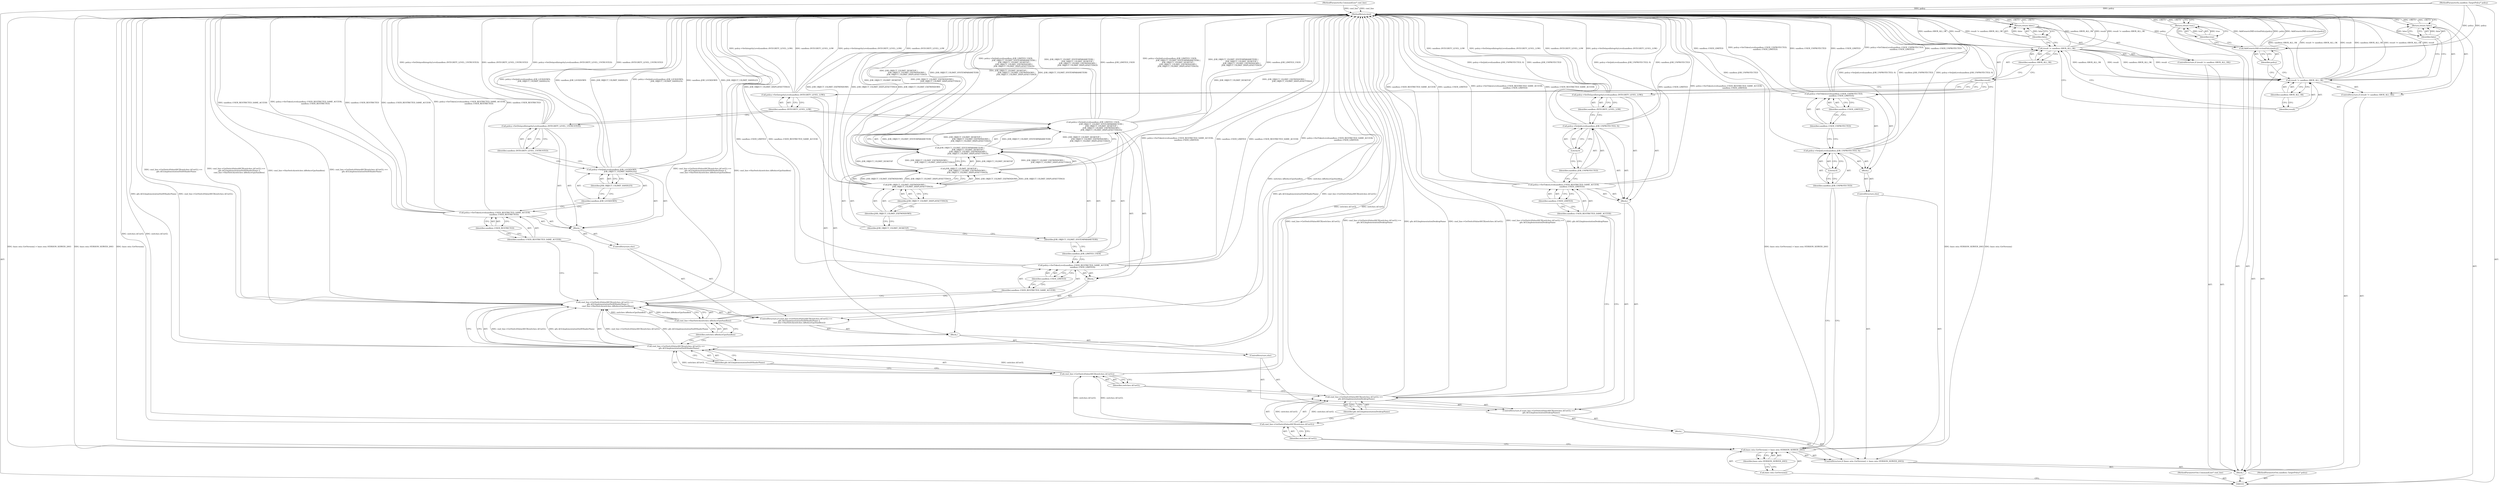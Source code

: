 digraph "0_Chrome_48fae61b8a6c9b741f001d478c595b6c7c0af4d9" {
"1000185" [label="(MethodReturn,bool)"];
"1000104" [label="(MethodParameterIn,CommandLine* cmd_line)"];
"1000251" [label="(MethodParameterOut,CommandLine* cmd_line)"];
"1000105" [label="(MethodParameterIn,sandbox::TargetPolicy* policy)"];
"1000252" [label="(MethodParameterOut,sandbox::TargetPolicy* policy)"];
"1000106" [label="(Block,)"];
"1000127" [label="(Block,)"];
"1000126" [label="(ControlStructure,else)"];
"1000129" [label="(Call,cmd_line->GetSwitchValueASCII(switches::kUseGL) ==\n          gfx::kGLImplementationSwiftShaderName ||\n          cmd_line->HasSwitch(switches::kReduceGpuSandbox))"];
"1000130" [label="(Call,cmd_line->GetSwitchValueASCII(switches::kUseGL) ==\n          gfx::kGLImplementationSwiftShaderName)"];
"1000131" [label="(Call,cmd_line->GetSwitchValueASCII(switches::kUseGL))"];
"1000132" [label="(Identifier,switches::kUseGL)"];
"1000128" [label="(ControlStructure,if (cmd_line->GetSwitchValueASCII(switches::kUseGL) ==\n          gfx::kGLImplementationSwiftShaderName ||\n          cmd_line->HasSwitch(switches::kReduceGpuSandbox)))"];
"1000133" [label="(Identifier,gfx::kGLImplementationSwiftShaderName)"];
"1000134" [label="(Call,cmd_line->HasSwitch(switches::kReduceGpuSandbox))"];
"1000135" [label="(Identifier,switches::kReduceGpuSandbox)"];
"1000136" [label="(Block,)"];
"1000138" [label="(Identifier,sandbox::USER_RESTRICTED_SAME_ACCESS)"];
"1000137" [label="(Call,policy->SetTokenLevel(sandbox::USER_RESTRICTED_SAME_ACCESS,\n                              sandbox::USER_LIMITED))"];
"1000139" [label="(Identifier,sandbox::USER_LIMITED)"];
"1000141" [label="(Identifier,sandbox::JOB_LIMITED_USER)"];
"1000140" [label="(Call,policy->SetJobLevel(sandbox::JOB_LIMITED_USER,\n                            JOB_OBJECT_UILIMIT_SYSTEMPARAMETERS |\n                            JOB_OBJECT_UILIMIT_DESKTOP |\n                            JOB_OBJECT_UILIMIT_EXITWINDOWS |\n                            JOB_OBJECT_UILIMIT_DISPLAYSETTINGS))"];
"1000142" [label="(Call,JOB_OBJECT_UILIMIT_SYSTEMPARAMETERS |\n                            JOB_OBJECT_UILIMIT_DESKTOP |\n                            JOB_OBJECT_UILIMIT_EXITWINDOWS |\n                            JOB_OBJECT_UILIMIT_DISPLAYSETTINGS)"];
"1000143" [label="(Identifier,JOB_OBJECT_UILIMIT_SYSTEMPARAMETERS)"];
"1000144" [label="(Call,JOB_OBJECT_UILIMIT_DESKTOP |\n                            JOB_OBJECT_UILIMIT_EXITWINDOWS |\n                            JOB_OBJECT_UILIMIT_DISPLAYSETTINGS)"];
"1000145" [label="(Identifier,JOB_OBJECT_UILIMIT_DESKTOP)"];
"1000146" [label="(Call,JOB_OBJECT_UILIMIT_EXITWINDOWS |\n                            JOB_OBJECT_UILIMIT_DISPLAYSETTINGS)"];
"1000147" [label="(Identifier,JOB_OBJECT_UILIMIT_EXITWINDOWS)"];
"1000148" [label="(Identifier,JOB_OBJECT_UILIMIT_DISPLAYSETTINGS)"];
"1000150" [label="(Block,)"];
"1000149" [label="(ControlStructure,else)"];
"1000152" [label="(Identifier,sandbox::USER_RESTRICTED_SAME_ACCESS)"];
"1000151" [label="(Call,policy->SetTokenLevel(sandbox::USER_RESTRICTED_SAME_ACCESS,\n                               sandbox::USER_RESTRICTED))"];
"1000153" [label="(Identifier,sandbox::USER_RESTRICTED)"];
"1000155" [label="(Identifier,sandbox::JOB_LOCKDOWN)"];
"1000154" [label="(Call,policy->SetJobLevel(sandbox::JOB_LOCKDOWN,\n                             JOB_OBJECT_UILIMIT_HANDLES))"];
"1000156" [label="(Identifier,JOB_OBJECT_UILIMIT_HANDLES)"];
"1000158" [label="(Identifier,sandbox::INTEGRITY_LEVEL_UNTRUSTED)"];
"1000157" [label="(Call,policy->SetDelayedIntegrityLevel(sandbox::INTEGRITY_LEVEL_UNTRUSTED))"];
"1000107" [label="(ControlStructure,if (base::win::GetVersion() > base::win::VERSION_SERVER_2003))"];
"1000110" [label="(Identifier,base::win::VERSION_SERVER_2003)"];
"1000108" [label="(Call,base::win::GetVersion() > base::win::VERSION_SERVER_2003)"];
"1000109" [label="(Call,base::win::GetVersion())"];
"1000111" [label="(Block,)"];
"1000160" [label="(Identifier,sandbox::INTEGRITY_LEVEL_LOW)"];
"1000159" [label="(Call,policy->SetIntegrityLevel(sandbox::INTEGRITY_LEVEL_LOW))"];
"1000161" [label="(ControlStructure,else)"];
"1000162" [label="(Block,)"];
"1000164" [label="(Identifier,sandbox::JOB_UNPROTECTED)"];
"1000163" [label="(Call,policy->SetJobLevel(sandbox::JOB_UNPROTECTED, 0))"];
"1000165" [label="(Literal,0)"];
"1000167" [label="(Identifier,sandbox::USER_UNPROTECTED)"];
"1000166" [label="(Call,policy->SetTokenLevel(sandbox::USER_UNPROTECTED,\n                          sandbox::USER_LIMITED))"];
"1000168" [label="(Identifier,sandbox::USER_LIMITED)"];
"1000115" [label="(Identifier,switches::kUseGL)"];
"1000112" [label="(ControlStructure,if (cmd_line->GetSwitchValueASCII(switches::kUseGL) ==\n        gfx::kGLImplementationDesktopName))"];
"1000113" [label="(Call,cmd_line->GetSwitchValueASCII(switches::kUseGL) ==\n        gfx::kGLImplementationDesktopName)"];
"1000114" [label="(Call,cmd_line->GetSwitchValueASCII(switches::kUseGL))"];
"1000172" [label="(Identifier,sandbox::SBOX_ALL_OK)"];
"1000169" [label="(ControlStructure,if (result != sandbox::SBOX_ALL_OK))"];
"1000170" [label="(Call,result != sandbox::SBOX_ALL_OK)"];
"1000171" [label="(Identifier,result)"];
"1000174" [label="(Identifier,false)"];
"1000173" [label="(Return,return false;)"];
"1000117" [label="(Block,)"];
"1000116" [label="(Identifier,gfx::kGLImplementationDesktopName)"];
"1000178" [label="(Identifier,sandbox::SBOX_ALL_OK)"];
"1000175" [label="(ControlStructure,if (result != sandbox::SBOX_ALL_OK))"];
"1000176" [label="(Call,result != sandbox::SBOX_ALL_OK)"];
"1000177" [label="(Identifier,result)"];
"1000180" [label="(Identifier,false)"];
"1000179" [label="(Return,return false;)"];
"1000181" [label="(Call,AddGenericDllEvictionPolicy(policy))"];
"1000182" [label="(Identifier,policy)"];
"1000183" [label="(Return,return true;)"];
"1000184" [label="(Identifier,true)"];
"1000119" [label="(Identifier,sandbox::USER_RESTRICTED_SAME_ACCESS)"];
"1000118" [label="(Call,policy->SetTokenLevel(sandbox::USER_RESTRICTED_SAME_ACCESS,\n                            sandbox::USER_LIMITED))"];
"1000120" [label="(Identifier,sandbox::USER_LIMITED)"];
"1000122" [label="(Identifier,sandbox::JOB_UNPROTECTED)"];
"1000123" [label="(Literal,0)"];
"1000121" [label="(Call,policy->SetJobLevel(sandbox::JOB_UNPROTECTED, 0))"];
"1000125" [label="(Identifier,sandbox::INTEGRITY_LEVEL_LOW)"];
"1000124" [label="(Call,policy->SetDelayedIntegrityLevel(sandbox::INTEGRITY_LEVEL_LOW))"];
"1000185" -> "1000103"  [label="AST: "];
"1000185" -> "1000173"  [label="CFG: "];
"1000185" -> "1000179"  [label="CFG: "];
"1000185" -> "1000183"  [label="CFG: "];
"1000173" -> "1000185"  [label="DDG: <RET>"];
"1000183" -> "1000185"  [label="DDG: <RET>"];
"1000179" -> "1000185"  [label="DDG: <RET>"];
"1000124" -> "1000185"  [label="DDG: sandbox::INTEGRITY_LEVEL_LOW"];
"1000124" -> "1000185"  [label="DDG: policy->SetDelayedIntegrityLevel(sandbox::INTEGRITY_LEVEL_LOW)"];
"1000108" -> "1000185"  [label="DDG: base::win::GetVersion() > base::win::VERSION_SERVER_2003"];
"1000108" -> "1000185"  [label="DDG: base::win::VERSION_SERVER_2003"];
"1000108" -> "1000185"  [label="DDG: base::win::GetVersion()"];
"1000151" -> "1000185"  [label="DDG: policy->SetTokenLevel(sandbox::USER_RESTRICTED_SAME_ACCESS,\n                               sandbox::USER_RESTRICTED)"];
"1000151" -> "1000185"  [label="DDG: sandbox::USER_RESTRICTED"];
"1000151" -> "1000185"  [label="DDG: sandbox::USER_RESTRICTED_SAME_ACCESS"];
"1000157" -> "1000185"  [label="DDG: policy->SetDelayedIntegrityLevel(sandbox::INTEGRITY_LEVEL_UNTRUSTED)"];
"1000157" -> "1000185"  [label="DDG: sandbox::INTEGRITY_LEVEL_UNTRUSTED"];
"1000104" -> "1000185"  [label="DDG: cmd_line"];
"1000105" -> "1000185"  [label="DDG: policy"];
"1000181" -> "1000185"  [label="DDG: AddGenericDllEvictionPolicy(policy)"];
"1000181" -> "1000185"  [label="DDG: policy"];
"1000118" -> "1000185"  [label="DDG: policy->SetTokenLevel(sandbox::USER_RESTRICTED_SAME_ACCESS,\n                            sandbox::USER_LIMITED)"];
"1000118" -> "1000185"  [label="DDG: sandbox::USER_RESTRICTED_SAME_ACCESS"];
"1000118" -> "1000185"  [label="DDG: sandbox::USER_LIMITED"];
"1000130" -> "1000185"  [label="DDG: gfx::kGLImplementationSwiftShaderName"];
"1000130" -> "1000185"  [label="DDG: cmd_line->GetSwitchValueASCII(switches::kUseGL)"];
"1000154" -> "1000185"  [label="DDG: policy->SetJobLevel(sandbox::JOB_LOCKDOWN,\n                             JOB_OBJECT_UILIMIT_HANDLES)"];
"1000154" -> "1000185"  [label="DDG: sandbox::JOB_LOCKDOWN"];
"1000154" -> "1000185"  [label="DDG: JOB_OBJECT_UILIMIT_HANDLES"];
"1000176" -> "1000185"  [label="DDG: sandbox::SBOX_ALL_OK"];
"1000176" -> "1000185"  [label="DDG: result != sandbox::SBOX_ALL_OK"];
"1000176" -> "1000185"  [label="DDG: result"];
"1000159" -> "1000185"  [label="DDG: policy->SetIntegrityLevel(sandbox::INTEGRITY_LEVEL_LOW)"];
"1000159" -> "1000185"  [label="DDG: sandbox::INTEGRITY_LEVEL_LOW"];
"1000166" -> "1000185"  [label="DDG: sandbox::USER_LIMITED"];
"1000166" -> "1000185"  [label="DDG: policy->SetTokenLevel(sandbox::USER_UNPROTECTED,\n                          sandbox::USER_LIMITED)"];
"1000166" -> "1000185"  [label="DDG: sandbox::USER_UNPROTECTED"];
"1000129" -> "1000185"  [label="DDG: cmd_line->GetSwitchValueASCII(switches::kUseGL) ==\n          gfx::kGLImplementationSwiftShaderName"];
"1000129" -> "1000185"  [label="DDG: cmd_line->GetSwitchValueASCII(switches::kUseGL) ==\n          gfx::kGLImplementationSwiftShaderName ||\n          cmd_line->HasSwitch(switches::kReduceGpuSandbox)"];
"1000129" -> "1000185"  [label="DDG: cmd_line->HasSwitch(switches::kReduceGpuSandbox)"];
"1000163" -> "1000185"  [label="DDG: sandbox::JOB_UNPROTECTED"];
"1000163" -> "1000185"  [label="DDG: policy->SetJobLevel(sandbox::JOB_UNPROTECTED, 0)"];
"1000170" -> "1000185"  [label="DDG: sandbox::SBOX_ALL_OK"];
"1000170" -> "1000185"  [label="DDG: result"];
"1000170" -> "1000185"  [label="DDG: result != sandbox::SBOX_ALL_OK"];
"1000140" -> "1000185"  [label="DDG: JOB_OBJECT_UILIMIT_SYSTEMPARAMETERS |\n                            JOB_OBJECT_UILIMIT_DESKTOP |\n                            JOB_OBJECT_UILIMIT_EXITWINDOWS |\n                            JOB_OBJECT_UILIMIT_DISPLAYSETTINGS"];
"1000140" -> "1000185"  [label="DDG: sandbox::JOB_LIMITED_USER"];
"1000140" -> "1000185"  [label="DDG: policy->SetJobLevel(sandbox::JOB_LIMITED_USER,\n                            JOB_OBJECT_UILIMIT_SYSTEMPARAMETERS |\n                            JOB_OBJECT_UILIMIT_DESKTOP |\n                            JOB_OBJECT_UILIMIT_EXITWINDOWS |\n                            JOB_OBJECT_UILIMIT_DISPLAYSETTINGS)"];
"1000113" -> "1000185"  [label="DDG: cmd_line->GetSwitchValueASCII(switches::kUseGL)"];
"1000113" -> "1000185"  [label="DDG: cmd_line->GetSwitchValueASCII(switches::kUseGL) ==\n        gfx::kGLImplementationDesktopName"];
"1000113" -> "1000185"  [label="DDG: gfx::kGLImplementationDesktopName"];
"1000131" -> "1000185"  [label="DDG: switches::kUseGL"];
"1000137" -> "1000185"  [label="DDG: sandbox::USER_LIMITED"];
"1000137" -> "1000185"  [label="DDG: sandbox::USER_RESTRICTED_SAME_ACCESS"];
"1000137" -> "1000185"  [label="DDG: policy->SetTokenLevel(sandbox::USER_RESTRICTED_SAME_ACCESS,\n                              sandbox::USER_LIMITED)"];
"1000142" -> "1000185"  [label="DDG: JOB_OBJECT_UILIMIT_DESKTOP |\n                            JOB_OBJECT_UILIMIT_EXITWINDOWS |\n                            JOB_OBJECT_UILIMIT_DISPLAYSETTINGS"];
"1000142" -> "1000185"  [label="DDG: JOB_OBJECT_UILIMIT_SYSTEMPARAMETERS"];
"1000114" -> "1000185"  [label="DDG: switches::kUseGL"];
"1000121" -> "1000185"  [label="DDG: policy->SetJobLevel(sandbox::JOB_UNPROTECTED, 0)"];
"1000121" -> "1000185"  [label="DDG: sandbox::JOB_UNPROTECTED"];
"1000146" -> "1000185"  [label="DDG: JOB_OBJECT_UILIMIT_DISPLAYSETTINGS"];
"1000146" -> "1000185"  [label="DDG: JOB_OBJECT_UILIMIT_EXITWINDOWS"];
"1000134" -> "1000185"  [label="DDG: switches::kReduceGpuSandbox"];
"1000144" -> "1000185"  [label="DDG: JOB_OBJECT_UILIMIT_DESKTOP"];
"1000144" -> "1000185"  [label="DDG: JOB_OBJECT_UILIMIT_EXITWINDOWS |\n                            JOB_OBJECT_UILIMIT_DISPLAYSETTINGS"];
"1000104" -> "1000103"  [label="AST: "];
"1000104" -> "1000185"  [label="DDG: cmd_line"];
"1000251" -> "1000103"  [label="AST: "];
"1000105" -> "1000103"  [label="AST: "];
"1000105" -> "1000185"  [label="DDG: policy"];
"1000105" -> "1000181"  [label="DDG: policy"];
"1000252" -> "1000103"  [label="AST: "];
"1000106" -> "1000103"  [label="AST: "];
"1000107" -> "1000106"  [label="AST: "];
"1000169" -> "1000106"  [label="AST: "];
"1000175" -> "1000106"  [label="AST: "];
"1000181" -> "1000106"  [label="AST: "];
"1000183" -> "1000106"  [label="AST: "];
"1000127" -> "1000126"  [label="AST: "];
"1000128" -> "1000127"  [label="AST: "];
"1000159" -> "1000127"  [label="AST: "];
"1000126" -> "1000112"  [label="AST: "];
"1000127" -> "1000126"  [label="AST: "];
"1000129" -> "1000128"  [label="AST: "];
"1000129" -> "1000130"  [label="CFG: "];
"1000129" -> "1000134"  [label="CFG: "];
"1000130" -> "1000129"  [label="AST: "];
"1000134" -> "1000129"  [label="AST: "];
"1000138" -> "1000129"  [label="CFG: "];
"1000152" -> "1000129"  [label="CFG: "];
"1000129" -> "1000185"  [label="DDG: cmd_line->GetSwitchValueASCII(switches::kUseGL) ==\n          gfx::kGLImplementationSwiftShaderName"];
"1000129" -> "1000185"  [label="DDG: cmd_line->GetSwitchValueASCII(switches::kUseGL) ==\n          gfx::kGLImplementationSwiftShaderName ||\n          cmd_line->HasSwitch(switches::kReduceGpuSandbox)"];
"1000129" -> "1000185"  [label="DDG: cmd_line->HasSwitch(switches::kReduceGpuSandbox)"];
"1000130" -> "1000129"  [label="DDG: cmd_line->GetSwitchValueASCII(switches::kUseGL)"];
"1000130" -> "1000129"  [label="DDG: gfx::kGLImplementationSwiftShaderName"];
"1000134" -> "1000129"  [label="DDG: switches::kReduceGpuSandbox"];
"1000130" -> "1000129"  [label="AST: "];
"1000130" -> "1000133"  [label="CFG: "];
"1000131" -> "1000130"  [label="AST: "];
"1000133" -> "1000130"  [label="AST: "];
"1000135" -> "1000130"  [label="CFG: "];
"1000129" -> "1000130"  [label="CFG: "];
"1000130" -> "1000185"  [label="DDG: gfx::kGLImplementationSwiftShaderName"];
"1000130" -> "1000185"  [label="DDG: cmd_line->GetSwitchValueASCII(switches::kUseGL)"];
"1000130" -> "1000129"  [label="DDG: cmd_line->GetSwitchValueASCII(switches::kUseGL)"];
"1000130" -> "1000129"  [label="DDG: gfx::kGLImplementationSwiftShaderName"];
"1000131" -> "1000130"  [label="DDG: switches::kUseGL"];
"1000131" -> "1000130"  [label="AST: "];
"1000131" -> "1000132"  [label="CFG: "];
"1000132" -> "1000131"  [label="AST: "];
"1000133" -> "1000131"  [label="CFG: "];
"1000131" -> "1000185"  [label="DDG: switches::kUseGL"];
"1000131" -> "1000130"  [label="DDG: switches::kUseGL"];
"1000114" -> "1000131"  [label="DDG: switches::kUseGL"];
"1000132" -> "1000131"  [label="AST: "];
"1000132" -> "1000113"  [label="CFG: "];
"1000131" -> "1000132"  [label="CFG: "];
"1000128" -> "1000127"  [label="AST: "];
"1000129" -> "1000128"  [label="AST: "];
"1000136" -> "1000128"  [label="AST: "];
"1000149" -> "1000128"  [label="AST: "];
"1000133" -> "1000130"  [label="AST: "];
"1000133" -> "1000131"  [label="CFG: "];
"1000130" -> "1000133"  [label="CFG: "];
"1000134" -> "1000129"  [label="AST: "];
"1000134" -> "1000135"  [label="CFG: "];
"1000135" -> "1000134"  [label="AST: "];
"1000129" -> "1000134"  [label="CFG: "];
"1000134" -> "1000185"  [label="DDG: switches::kReduceGpuSandbox"];
"1000134" -> "1000129"  [label="DDG: switches::kReduceGpuSandbox"];
"1000135" -> "1000134"  [label="AST: "];
"1000135" -> "1000130"  [label="CFG: "];
"1000134" -> "1000135"  [label="CFG: "];
"1000136" -> "1000128"  [label="AST: "];
"1000137" -> "1000136"  [label="AST: "];
"1000140" -> "1000136"  [label="AST: "];
"1000138" -> "1000137"  [label="AST: "];
"1000138" -> "1000129"  [label="CFG: "];
"1000139" -> "1000138"  [label="CFG: "];
"1000137" -> "1000136"  [label="AST: "];
"1000137" -> "1000139"  [label="CFG: "];
"1000138" -> "1000137"  [label="AST: "];
"1000139" -> "1000137"  [label="AST: "];
"1000141" -> "1000137"  [label="CFG: "];
"1000137" -> "1000185"  [label="DDG: sandbox::USER_LIMITED"];
"1000137" -> "1000185"  [label="DDG: sandbox::USER_RESTRICTED_SAME_ACCESS"];
"1000137" -> "1000185"  [label="DDG: policy->SetTokenLevel(sandbox::USER_RESTRICTED_SAME_ACCESS,\n                              sandbox::USER_LIMITED)"];
"1000139" -> "1000137"  [label="AST: "];
"1000139" -> "1000138"  [label="CFG: "];
"1000137" -> "1000139"  [label="CFG: "];
"1000141" -> "1000140"  [label="AST: "];
"1000141" -> "1000137"  [label="CFG: "];
"1000143" -> "1000141"  [label="CFG: "];
"1000140" -> "1000136"  [label="AST: "];
"1000140" -> "1000142"  [label="CFG: "];
"1000141" -> "1000140"  [label="AST: "];
"1000142" -> "1000140"  [label="AST: "];
"1000160" -> "1000140"  [label="CFG: "];
"1000140" -> "1000185"  [label="DDG: JOB_OBJECT_UILIMIT_SYSTEMPARAMETERS |\n                            JOB_OBJECT_UILIMIT_DESKTOP |\n                            JOB_OBJECT_UILIMIT_EXITWINDOWS |\n                            JOB_OBJECT_UILIMIT_DISPLAYSETTINGS"];
"1000140" -> "1000185"  [label="DDG: sandbox::JOB_LIMITED_USER"];
"1000140" -> "1000185"  [label="DDG: policy->SetJobLevel(sandbox::JOB_LIMITED_USER,\n                            JOB_OBJECT_UILIMIT_SYSTEMPARAMETERS |\n                            JOB_OBJECT_UILIMIT_DESKTOP |\n                            JOB_OBJECT_UILIMIT_EXITWINDOWS |\n                            JOB_OBJECT_UILIMIT_DISPLAYSETTINGS)"];
"1000142" -> "1000140"  [label="DDG: JOB_OBJECT_UILIMIT_SYSTEMPARAMETERS"];
"1000142" -> "1000140"  [label="DDG: JOB_OBJECT_UILIMIT_DESKTOP |\n                            JOB_OBJECT_UILIMIT_EXITWINDOWS |\n                            JOB_OBJECT_UILIMIT_DISPLAYSETTINGS"];
"1000142" -> "1000140"  [label="AST: "];
"1000142" -> "1000144"  [label="CFG: "];
"1000143" -> "1000142"  [label="AST: "];
"1000144" -> "1000142"  [label="AST: "];
"1000140" -> "1000142"  [label="CFG: "];
"1000142" -> "1000185"  [label="DDG: JOB_OBJECT_UILIMIT_DESKTOP |\n                            JOB_OBJECT_UILIMIT_EXITWINDOWS |\n                            JOB_OBJECT_UILIMIT_DISPLAYSETTINGS"];
"1000142" -> "1000185"  [label="DDG: JOB_OBJECT_UILIMIT_SYSTEMPARAMETERS"];
"1000142" -> "1000140"  [label="DDG: JOB_OBJECT_UILIMIT_SYSTEMPARAMETERS"];
"1000142" -> "1000140"  [label="DDG: JOB_OBJECT_UILIMIT_DESKTOP |\n                            JOB_OBJECT_UILIMIT_EXITWINDOWS |\n                            JOB_OBJECT_UILIMIT_DISPLAYSETTINGS"];
"1000144" -> "1000142"  [label="DDG: JOB_OBJECT_UILIMIT_DESKTOP"];
"1000144" -> "1000142"  [label="DDG: JOB_OBJECT_UILIMIT_EXITWINDOWS |\n                            JOB_OBJECT_UILIMIT_DISPLAYSETTINGS"];
"1000143" -> "1000142"  [label="AST: "];
"1000143" -> "1000141"  [label="CFG: "];
"1000145" -> "1000143"  [label="CFG: "];
"1000144" -> "1000142"  [label="AST: "];
"1000144" -> "1000146"  [label="CFG: "];
"1000145" -> "1000144"  [label="AST: "];
"1000146" -> "1000144"  [label="AST: "];
"1000142" -> "1000144"  [label="CFG: "];
"1000144" -> "1000185"  [label="DDG: JOB_OBJECT_UILIMIT_DESKTOP"];
"1000144" -> "1000185"  [label="DDG: JOB_OBJECT_UILIMIT_EXITWINDOWS |\n                            JOB_OBJECT_UILIMIT_DISPLAYSETTINGS"];
"1000144" -> "1000142"  [label="DDG: JOB_OBJECT_UILIMIT_DESKTOP"];
"1000144" -> "1000142"  [label="DDG: JOB_OBJECT_UILIMIT_EXITWINDOWS |\n                            JOB_OBJECT_UILIMIT_DISPLAYSETTINGS"];
"1000146" -> "1000144"  [label="DDG: JOB_OBJECT_UILIMIT_EXITWINDOWS"];
"1000146" -> "1000144"  [label="DDG: JOB_OBJECT_UILIMIT_DISPLAYSETTINGS"];
"1000145" -> "1000144"  [label="AST: "];
"1000145" -> "1000143"  [label="CFG: "];
"1000147" -> "1000145"  [label="CFG: "];
"1000146" -> "1000144"  [label="AST: "];
"1000146" -> "1000148"  [label="CFG: "];
"1000147" -> "1000146"  [label="AST: "];
"1000148" -> "1000146"  [label="AST: "];
"1000144" -> "1000146"  [label="CFG: "];
"1000146" -> "1000185"  [label="DDG: JOB_OBJECT_UILIMIT_DISPLAYSETTINGS"];
"1000146" -> "1000185"  [label="DDG: JOB_OBJECT_UILIMIT_EXITWINDOWS"];
"1000146" -> "1000144"  [label="DDG: JOB_OBJECT_UILIMIT_EXITWINDOWS"];
"1000146" -> "1000144"  [label="DDG: JOB_OBJECT_UILIMIT_DISPLAYSETTINGS"];
"1000147" -> "1000146"  [label="AST: "];
"1000147" -> "1000145"  [label="CFG: "];
"1000148" -> "1000147"  [label="CFG: "];
"1000148" -> "1000146"  [label="AST: "];
"1000148" -> "1000147"  [label="CFG: "];
"1000146" -> "1000148"  [label="CFG: "];
"1000150" -> "1000149"  [label="AST: "];
"1000151" -> "1000150"  [label="AST: "];
"1000154" -> "1000150"  [label="AST: "];
"1000157" -> "1000150"  [label="AST: "];
"1000149" -> "1000128"  [label="AST: "];
"1000150" -> "1000149"  [label="AST: "];
"1000152" -> "1000151"  [label="AST: "];
"1000152" -> "1000129"  [label="CFG: "];
"1000153" -> "1000152"  [label="CFG: "];
"1000151" -> "1000150"  [label="AST: "];
"1000151" -> "1000153"  [label="CFG: "];
"1000152" -> "1000151"  [label="AST: "];
"1000153" -> "1000151"  [label="AST: "];
"1000155" -> "1000151"  [label="CFG: "];
"1000151" -> "1000185"  [label="DDG: policy->SetTokenLevel(sandbox::USER_RESTRICTED_SAME_ACCESS,\n                               sandbox::USER_RESTRICTED)"];
"1000151" -> "1000185"  [label="DDG: sandbox::USER_RESTRICTED"];
"1000151" -> "1000185"  [label="DDG: sandbox::USER_RESTRICTED_SAME_ACCESS"];
"1000153" -> "1000151"  [label="AST: "];
"1000153" -> "1000152"  [label="CFG: "];
"1000151" -> "1000153"  [label="CFG: "];
"1000155" -> "1000154"  [label="AST: "];
"1000155" -> "1000151"  [label="CFG: "];
"1000156" -> "1000155"  [label="CFG: "];
"1000154" -> "1000150"  [label="AST: "];
"1000154" -> "1000156"  [label="CFG: "];
"1000155" -> "1000154"  [label="AST: "];
"1000156" -> "1000154"  [label="AST: "];
"1000158" -> "1000154"  [label="CFG: "];
"1000154" -> "1000185"  [label="DDG: policy->SetJobLevel(sandbox::JOB_LOCKDOWN,\n                             JOB_OBJECT_UILIMIT_HANDLES)"];
"1000154" -> "1000185"  [label="DDG: sandbox::JOB_LOCKDOWN"];
"1000154" -> "1000185"  [label="DDG: JOB_OBJECT_UILIMIT_HANDLES"];
"1000156" -> "1000154"  [label="AST: "];
"1000156" -> "1000155"  [label="CFG: "];
"1000154" -> "1000156"  [label="CFG: "];
"1000158" -> "1000157"  [label="AST: "];
"1000158" -> "1000154"  [label="CFG: "];
"1000157" -> "1000158"  [label="CFG: "];
"1000157" -> "1000150"  [label="AST: "];
"1000157" -> "1000158"  [label="CFG: "];
"1000158" -> "1000157"  [label="AST: "];
"1000160" -> "1000157"  [label="CFG: "];
"1000157" -> "1000185"  [label="DDG: policy->SetDelayedIntegrityLevel(sandbox::INTEGRITY_LEVEL_UNTRUSTED)"];
"1000157" -> "1000185"  [label="DDG: sandbox::INTEGRITY_LEVEL_UNTRUSTED"];
"1000107" -> "1000106"  [label="AST: "];
"1000108" -> "1000107"  [label="AST: "];
"1000111" -> "1000107"  [label="AST: "];
"1000161" -> "1000107"  [label="AST: "];
"1000110" -> "1000108"  [label="AST: "];
"1000110" -> "1000109"  [label="CFG: "];
"1000108" -> "1000110"  [label="CFG: "];
"1000108" -> "1000107"  [label="AST: "];
"1000108" -> "1000110"  [label="CFG: "];
"1000109" -> "1000108"  [label="AST: "];
"1000110" -> "1000108"  [label="AST: "];
"1000115" -> "1000108"  [label="CFG: "];
"1000164" -> "1000108"  [label="CFG: "];
"1000108" -> "1000185"  [label="DDG: base::win::GetVersion() > base::win::VERSION_SERVER_2003"];
"1000108" -> "1000185"  [label="DDG: base::win::VERSION_SERVER_2003"];
"1000108" -> "1000185"  [label="DDG: base::win::GetVersion()"];
"1000109" -> "1000108"  [label="AST: "];
"1000109" -> "1000103"  [label="CFG: "];
"1000110" -> "1000109"  [label="CFG: "];
"1000111" -> "1000107"  [label="AST: "];
"1000112" -> "1000111"  [label="AST: "];
"1000160" -> "1000159"  [label="AST: "];
"1000160" -> "1000140"  [label="CFG: "];
"1000160" -> "1000157"  [label="CFG: "];
"1000159" -> "1000160"  [label="CFG: "];
"1000159" -> "1000127"  [label="AST: "];
"1000159" -> "1000160"  [label="CFG: "];
"1000160" -> "1000159"  [label="AST: "];
"1000171" -> "1000159"  [label="CFG: "];
"1000159" -> "1000185"  [label="DDG: policy->SetIntegrityLevel(sandbox::INTEGRITY_LEVEL_LOW)"];
"1000159" -> "1000185"  [label="DDG: sandbox::INTEGRITY_LEVEL_LOW"];
"1000161" -> "1000107"  [label="AST: "];
"1000162" -> "1000161"  [label="AST: "];
"1000162" -> "1000161"  [label="AST: "];
"1000163" -> "1000162"  [label="AST: "];
"1000166" -> "1000162"  [label="AST: "];
"1000164" -> "1000163"  [label="AST: "];
"1000164" -> "1000108"  [label="CFG: "];
"1000165" -> "1000164"  [label="CFG: "];
"1000163" -> "1000162"  [label="AST: "];
"1000163" -> "1000165"  [label="CFG: "];
"1000164" -> "1000163"  [label="AST: "];
"1000165" -> "1000163"  [label="AST: "];
"1000167" -> "1000163"  [label="CFG: "];
"1000163" -> "1000185"  [label="DDG: sandbox::JOB_UNPROTECTED"];
"1000163" -> "1000185"  [label="DDG: policy->SetJobLevel(sandbox::JOB_UNPROTECTED, 0)"];
"1000165" -> "1000163"  [label="AST: "];
"1000165" -> "1000164"  [label="CFG: "];
"1000163" -> "1000165"  [label="CFG: "];
"1000167" -> "1000166"  [label="AST: "];
"1000167" -> "1000163"  [label="CFG: "];
"1000168" -> "1000167"  [label="CFG: "];
"1000166" -> "1000162"  [label="AST: "];
"1000166" -> "1000168"  [label="CFG: "];
"1000167" -> "1000166"  [label="AST: "];
"1000168" -> "1000166"  [label="AST: "];
"1000171" -> "1000166"  [label="CFG: "];
"1000166" -> "1000185"  [label="DDG: sandbox::USER_LIMITED"];
"1000166" -> "1000185"  [label="DDG: policy->SetTokenLevel(sandbox::USER_UNPROTECTED,\n                          sandbox::USER_LIMITED)"];
"1000166" -> "1000185"  [label="DDG: sandbox::USER_UNPROTECTED"];
"1000168" -> "1000166"  [label="AST: "];
"1000168" -> "1000167"  [label="CFG: "];
"1000166" -> "1000168"  [label="CFG: "];
"1000115" -> "1000114"  [label="AST: "];
"1000115" -> "1000108"  [label="CFG: "];
"1000114" -> "1000115"  [label="CFG: "];
"1000112" -> "1000111"  [label="AST: "];
"1000113" -> "1000112"  [label="AST: "];
"1000117" -> "1000112"  [label="AST: "];
"1000126" -> "1000112"  [label="AST: "];
"1000113" -> "1000112"  [label="AST: "];
"1000113" -> "1000116"  [label="CFG: "];
"1000114" -> "1000113"  [label="AST: "];
"1000116" -> "1000113"  [label="AST: "];
"1000119" -> "1000113"  [label="CFG: "];
"1000132" -> "1000113"  [label="CFG: "];
"1000113" -> "1000185"  [label="DDG: cmd_line->GetSwitchValueASCII(switches::kUseGL)"];
"1000113" -> "1000185"  [label="DDG: cmd_line->GetSwitchValueASCII(switches::kUseGL) ==\n        gfx::kGLImplementationDesktopName"];
"1000113" -> "1000185"  [label="DDG: gfx::kGLImplementationDesktopName"];
"1000114" -> "1000113"  [label="DDG: switches::kUseGL"];
"1000114" -> "1000113"  [label="AST: "];
"1000114" -> "1000115"  [label="CFG: "];
"1000115" -> "1000114"  [label="AST: "];
"1000116" -> "1000114"  [label="CFG: "];
"1000114" -> "1000185"  [label="DDG: switches::kUseGL"];
"1000114" -> "1000113"  [label="DDG: switches::kUseGL"];
"1000114" -> "1000131"  [label="DDG: switches::kUseGL"];
"1000172" -> "1000170"  [label="AST: "];
"1000172" -> "1000171"  [label="CFG: "];
"1000170" -> "1000172"  [label="CFG: "];
"1000169" -> "1000106"  [label="AST: "];
"1000170" -> "1000169"  [label="AST: "];
"1000173" -> "1000169"  [label="AST: "];
"1000170" -> "1000169"  [label="AST: "];
"1000170" -> "1000172"  [label="CFG: "];
"1000171" -> "1000170"  [label="AST: "];
"1000172" -> "1000170"  [label="AST: "];
"1000174" -> "1000170"  [label="CFG: "];
"1000177" -> "1000170"  [label="CFG: "];
"1000170" -> "1000185"  [label="DDG: sandbox::SBOX_ALL_OK"];
"1000170" -> "1000185"  [label="DDG: result"];
"1000170" -> "1000185"  [label="DDG: result != sandbox::SBOX_ALL_OK"];
"1000170" -> "1000176"  [label="DDG: result"];
"1000170" -> "1000176"  [label="DDG: sandbox::SBOX_ALL_OK"];
"1000171" -> "1000170"  [label="AST: "];
"1000171" -> "1000124"  [label="CFG: "];
"1000171" -> "1000159"  [label="CFG: "];
"1000171" -> "1000166"  [label="CFG: "];
"1000172" -> "1000171"  [label="CFG: "];
"1000174" -> "1000173"  [label="AST: "];
"1000174" -> "1000170"  [label="CFG: "];
"1000173" -> "1000174"  [label="CFG: "];
"1000174" -> "1000173"  [label="DDG: false"];
"1000173" -> "1000169"  [label="AST: "];
"1000173" -> "1000174"  [label="CFG: "];
"1000174" -> "1000173"  [label="AST: "];
"1000185" -> "1000173"  [label="CFG: "];
"1000173" -> "1000185"  [label="DDG: <RET>"];
"1000174" -> "1000173"  [label="DDG: false"];
"1000117" -> "1000112"  [label="AST: "];
"1000118" -> "1000117"  [label="AST: "];
"1000121" -> "1000117"  [label="AST: "];
"1000124" -> "1000117"  [label="AST: "];
"1000116" -> "1000113"  [label="AST: "];
"1000116" -> "1000114"  [label="CFG: "];
"1000113" -> "1000116"  [label="CFG: "];
"1000178" -> "1000176"  [label="AST: "];
"1000178" -> "1000177"  [label="CFG: "];
"1000176" -> "1000178"  [label="CFG: "];
"1000175" -> "1000106"  [label="AST: "];
"1000176" -> "1000175"  [label="AST: "];
"1000179" -> "1000175"  [label="AST: "];
"1000176" -> "1000175"  [label="AST: "];
"1000176" -> "1000178"  [label="CFG: "];
"1000177" -> "1000176"  [label="AST: "];
"1000178" -> "1000176"  [label="AST: "];
"1000180" -> "1000176"  [label="CFG: "];
"1000182" -> "1000176"  [label="CFG: "];
"1000176" -> "1000185"  [label="DDG: sandbox::SBOX_ALL_OK"];
"1000176" -> "1000185"  [label="DDG: result != sandbox::SBOX_ALL_OK"];
"1000176" -> "1000185"  [label="DDG: result"];
"1000170" -> "1000176"  [label="DDG: result"];
"1000170" -> "1000176"  [label="DDG: sandbox::SBOX_ALL_OK"];
"1000177" -> "1000176"  [label="AST: "];
"1000177" -> "1000170"  [label="CFG: "];
"1000178" -> "1000177"  [label="CFG: "];
"1000180" -> "1000179"  [label="AST: "];
"1000180" -> "1000176"  [label="CFG: "];
"1000179" -> "1000180"  [label="CFG: "];
"1000180" -> "1000179"  [label="DDG: false"];
"1000179" -> "1000175"  [label="AST: "];
"1000179" -> "1000180"  [label="CFG: "];
"1000180" -> "1000179"  [label="AST: "];
"1000185" -> "1000179"  [label="CFG: "];
"1000179" -> "1000185"  [label="DDG: <RET>"];
"1000180" -> "1000179"  [label="DDG: false"];
"1000181" -> "1000106"  [label="AST: "];
"1000181" -> "1000182"  [label="CFG: "];
"1000182" -> "1000181"  [label="AST: "];
"1000184" -> "1000181"  [label="CFG: "];
"1000181" -> "1000185"  [label="DDG: AddGenericDllEvictionPolicy(policy)"];
"1000181" -> "1000185"  [label="DDG: policy"];
"1000105" -> "1000181"  [label="DDG: policy"];
"1000182" -> "1000181"  [label="AST: "];
"1000182" -> "1000176"  [label="CFG: "];
"1000181" -> "1000182"  [label="CFG: "];
"1000183" -> "1000106"  [label="AST: "];
"1000183" -> "1000184"  [label="CFG: "];
"1000184" -> "1000183"  [label="AST: "];
"1000185" -> "1000183"  [label="CFG: "];
"1000183" -> "1000185"  [label="DDG: <RET>"];
"1000184" -> "1000183"  [label="DDG: true"];
"1000184" -> "1000183"  [label="AST: "];
"1000184" -> "1000181"  [label="CFG: "];
"1000183" -> "1000184"  [label="CFG: "];
"1000184" -> "1000183"  [label="DDG: true"];
"1000119" -> "1000118"  [label="AST: "];
"1000119" -> "1000113"  [label="CFG: "];
"1000120" -> "1000119"  [label="CFG: "];
"1000118" -> "1000117"  [label="AST: "];
"1000118" -> "1000120"  [label="CFG: "];
"1000119" -> "1000118"  [label="AST: "];
"1000120" -> "1000118"  [label="AST: "];
"1000122" -> "1000118"  [label="CFG: "];
"1000118" -> "1000185"  [label="DDG: policy->SetTokenLevel(sandbox::USER_RESTRICTED_SAME_ACCESS,\n                            sandbox::USER_LIMITED)"];
"1000118" -> "1000185"  [label="DDG: sandbox::USER_RESTRICTED_SAME_ACCESS"];
"1000118" -> "1000185"  [label="DDG: sandbox::USER_LIMITED"];
"1000120" -> "1000118"  [label="AST: "];
"1000120" -> "1000119"  [label="CFG: "];
"1000118" -> "1000120"  [label="CFG: "];
"1000122" -> "1000121"  [label="AST: "];
"1000122" -> "1000118"  [label="CFG: "];
"1000123" -> "1000122"  [label="CFG: "];
"1000123" -> "1000121"  [label="AST: "];
"1000123" -> "1000122"  [label="CFG: "];
"1000121" -> "1000123"  [label="CFG: "];
"1000121" -> "1000117"  [label="AST: "];
"1000121" -> "1000123"  [label="CFG: "];
"1000122" -> "1000121"  [label="AST: "];
"1000123" -> "1000121"  [label="AST: "];
"1000125" -> "1000121"  [label="CFG: "];
"1000121" -> "1000185"  [label="DDG: policy->SetJobLevel(sandbox::JOB_UNPROTECTED, 0)"];
"1000121" -> "1000185"  [label="DDG: sandbox::JOB_UNPROTECTED"];
"1000125" -> "1000124"  [label="AST: "];
"1000125" -> "1000121"  [label="CFG: "];
"1000124" -> "1000125"  [label="CFG: "];
"1000124" -> "1000117"  [label="AST: "];
"1000124" -> "1000125"  [label="CFG: "];
"1000125" -> "1000124"  [label="AST: "];
"1000171" -> "1000124"  [label="CFG: "];
"1000124" -> "1000185"  [label="DDG: sandbox::INTEGRITY_LEVEL_LOW"];
"1000124" -> "1000185"  [label="DDG: policy->SetDelayedIntegrityLevel(sandbox::INTEGRITY_LEVEL_LOW)"];
}
